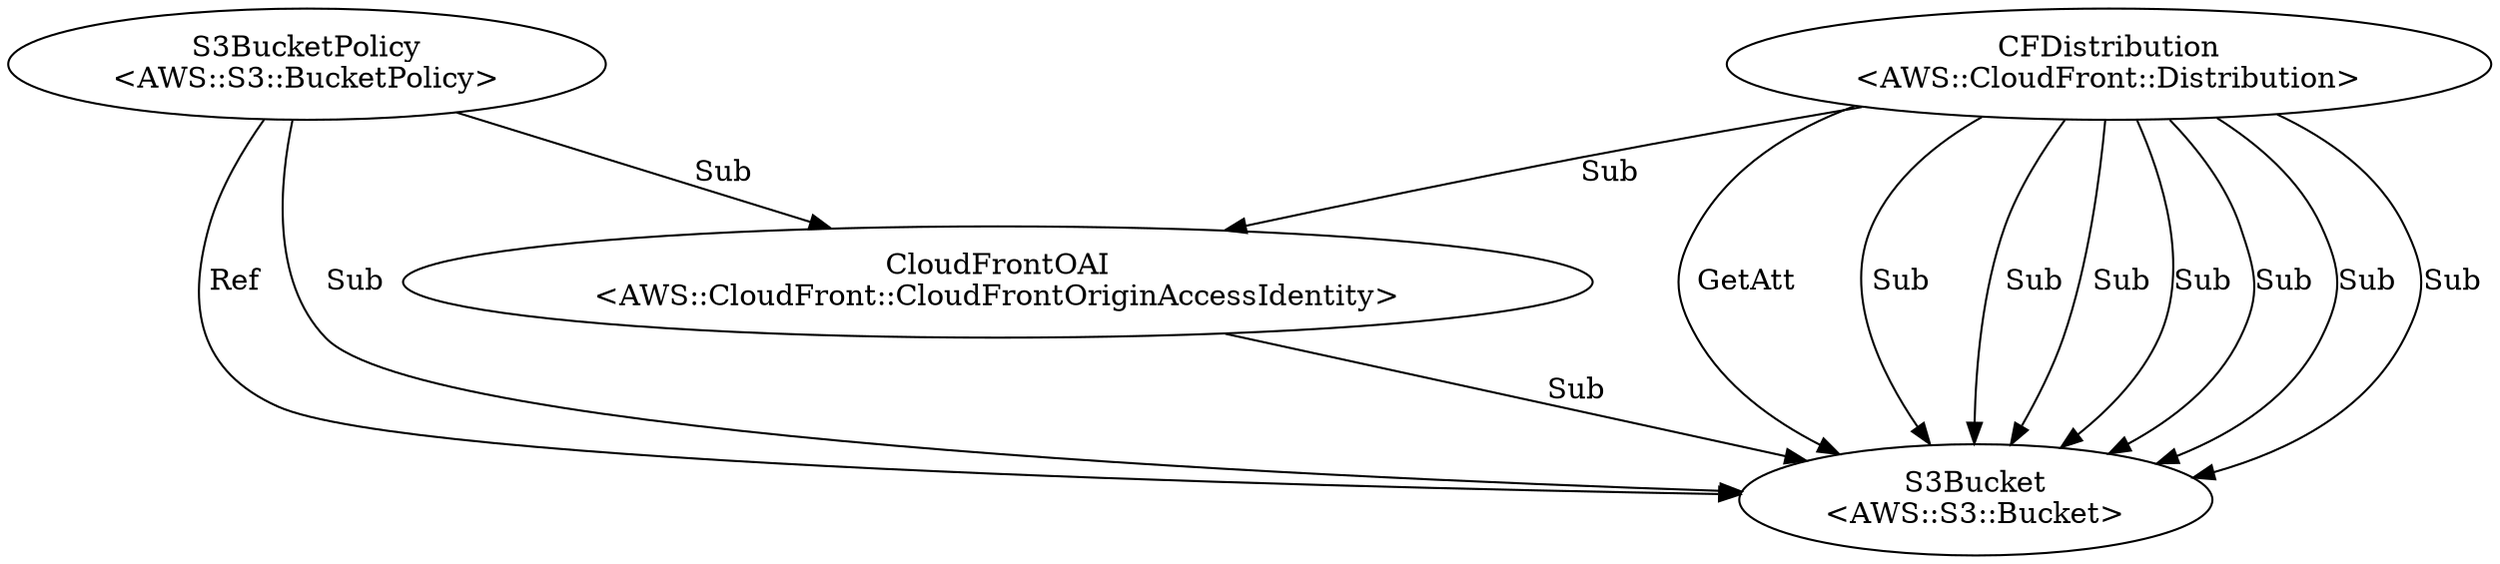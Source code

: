 digraph "template" {
S3Bucket [label="S3Bucket\n<AWS::S3::Bucket>"];
CloudFrontOAI [label="CloudFrontOAI\n<AWS::CloudFront::CloudFrontOriginAccessIdentity>"];
S3BucketPolicy [label="S3BucketPolicy\n<AWS::S3::BucketPolicy>"];
CFDistribution [label="CFDistribution\n<AWS::CloudFront::Distribution>"];
CloudFrontOAI -> S3Bucket  [key=0, label=Sub];
S3BucketPolicy -> S3Bucket  [key=0, label=Ref];
S3BucketPolicy -> S3Bucket  [key=1, label=Sub];
S3BucketPolicy -> CloudFrontOAI  [key=0, label=Sub];
CFDistribution -> S3Bucket  [key=0, label=GetAtt];
CFDistribution -> S3Bucket  [key=1, label=Sub];
CFDistribution -> S3Bucket  [key=2, label=Sub];
CFDistribution -> S3Bucket  [key=3, label=Sub];
CFDistribution -> S3Bucket  [key=4, label=Sub];
CFDistribution -> S3Bucket  [key=5, label=Sub];
CFDistribution -> S3Bucket  [key=6, label=Sub];
CFDistribution -> S3Bucket  [key=7, label=Sub];
CFDistribution -> CloudFrontOAI  [key=0, label=Sub];
}

